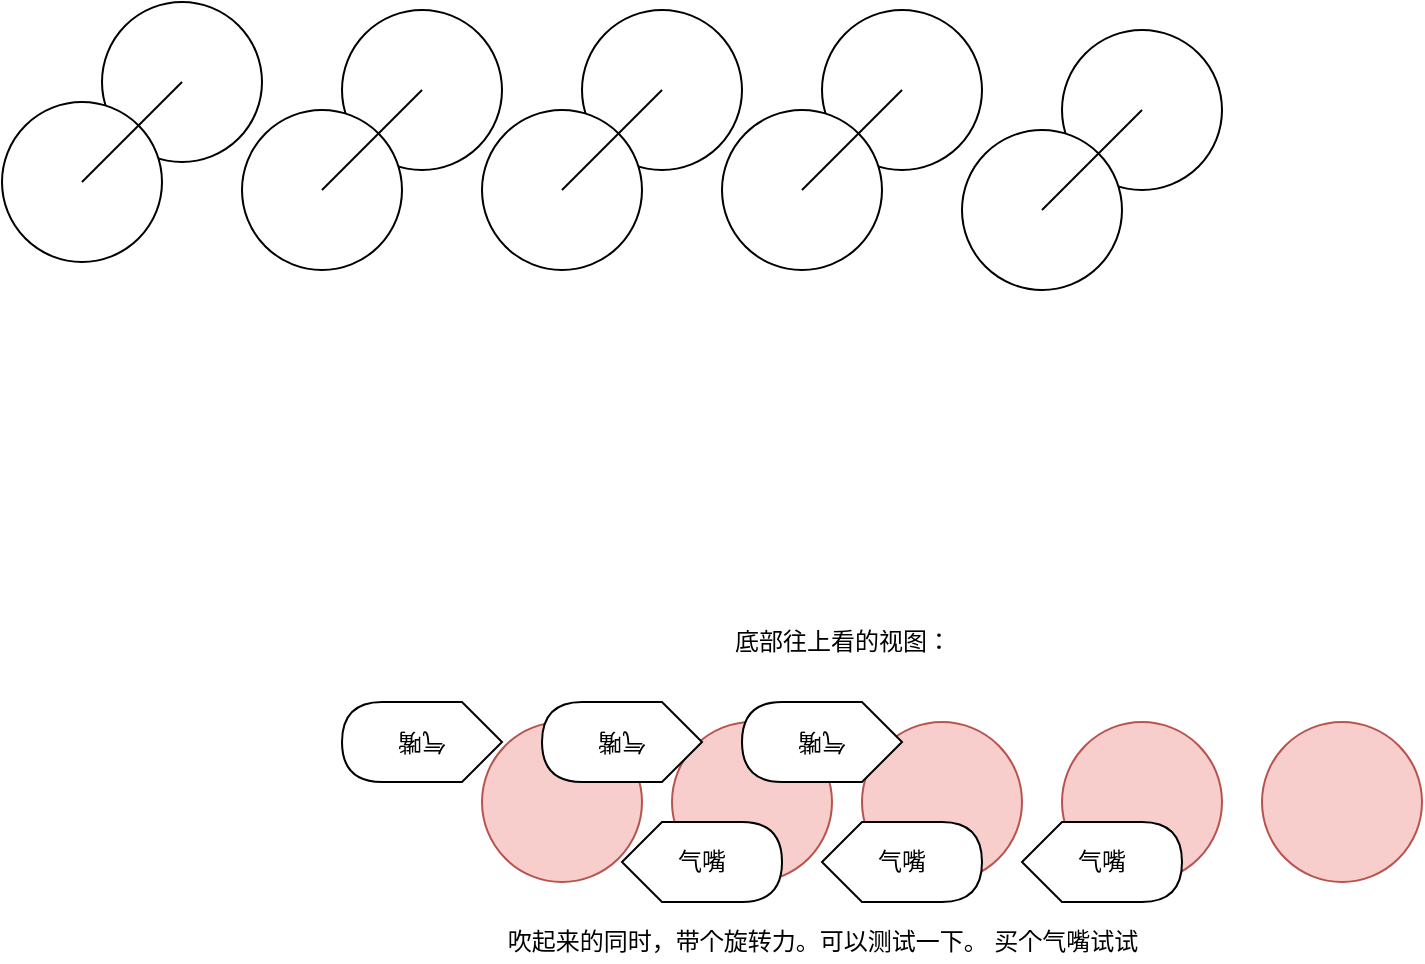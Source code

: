 <mxfile version="13.7.9" type="github">
  <diagram id="6MgH4Fzq1EQ53hq7Mwng" name="Page-1">
    <mxGraphModel dx="1416" dy="1163" grid="1" gridSize="10" guides="1" tooltips="1" connect="1" arrows="1" fold="1" page="1" pageScale="1" pageWidth="1169" pageHeight="827" math="0" shadow="0">
      <root>
        <mxCell id="0" />
        <mxCell id="1" parent="0" />
        <mxCell id="s7AvnVAK4RiwC3oDzTE4-4" value="" style="group" vertex="1" connectable="0" parent="1">
          <mxGeometry x="210" y="280" width="130" height="130" as="geometry" />
        </mxCell>
        <mxCell id="s7AvnVAK4RiwC3oDzTE4-1" value="" style="ellipse;whiteSpace=wrap;html=1;aspect=fixed;" vertex="1" parent="s7AvnVAK4RiwC3oDzTE4-4">
          <mxGeometry x="50" width="80" height="80" as="geometry" />
        </mxCell>
        <mxCell id="s7AvnVAK4RiwC3oDzTE4-2" value="" style="ellipse;whiteSpace=wrap;html=1;aspect=fixed;" vertex="1" parent="s7AvnVAK4RiwC3oDzTE4-4">
          <mxGeometry y="50" width="80" height="80" as="geometry" />
        </mxCell>
        <mxCell id="s7AvnVAK4RiwC3oDzTE4-3" value="" style="endArrow=none;html=1;" edge="1" parent="s7AvnVAK4RiwC3oDzTE4-4">
          <mxGeometry width="50" height="50" relative="1" as="geometry">
            <mxPoint x="40" y="90" as="sourcePoint" />
            <mxPoint x="90" y="40" as="targetPoint" />
          </mxGeometry>
        </mxCell>
        <mxCell id="s7AvnVAK4RiwC3oDzTE4-5" value="" style="group" vertex="1" connectable="0" parent="1">
          <mxGeometry x="330" y="284" width="130" height="130" as="geometry" />
        </mxCell>
        <mxCell id="s7AvnVAK4RiwC3oDzTE4-6" value="" style="ellipse;whiteSpace=wrap;html=1;aspect=fixed;" vertex="1" parent="s7AvnVAK4RiwC3oDzTE4-5">
          <mxGeometry x="50" width="80" height="80" as="geometry" />
        </mxCell>
        <mxCell id="s7AvnVAK4RiwC3oDzTE4-7" value="" style="ellipse;whiteSpace=wrap;html=1;aspect=fixed;" vertex="1" parent="s7AvnVAK4RiwC3oDzTE4-5">
          <mxGeometry y="50" width="80" height="80" as="geometry" />
        </mxCell>
        <mxCell id="s7AvnVAK4RiwC3oDzTE4-8" value="" style="endArrow=none;html=1;" edge="1" parent="s7AvnVAK4RiwC3oDzTE4-5">
          <mxGeometry width="50" height="50" relative="1" as="geometry">
            <mxPoint x="40" y="90" as="sourcePoint" />
            <mxPoint x="90" y="40" as="targetPoint" />
          </mxGeometry>
        </mxCell>
        <mxCell id="s7AvnVAK4RiwC3oDzTE4-9" value="" style="group" vertex="1" connectable="0" parent="1">
          <mxGeometry x="450" y="284" width="130" height="130" as="geometry" />
        </mxCell>
        <mxCell id="s7AvnVAK4RiwC3oDzTE4-10" value="" style="ellipse;whiteSpace=wrap;html=1;aspect=fixed;" vertex="1" parent="s7AvnVAK4RiwC3oDzTE4-9">
          <mxGeometry x="50" width="80" height="80" as="geometry" />
        </mxCell>
        <mxCell id="s7AvnVAK4RiwC3oDzTE4-11" value="" style="ellipse;whiteSpace=wrap;html=1;aspect=fixed;" vertex="1" parent="s7AvnVAK4RiwC3oDzTE4-9">
          <mxGeometry y="50" width="80" height="80" as="geometry" />
        </mxCell>
        <mxCell id="s7AvnVAK4RiwC3oDzTE4-12" value="" style="endArrow=none;html=1;" edge="1" parent="s7AvnVAK4RiwC3oDzTE4-9">
          <mxGeometry width="50" height="50" relative="1" as="geometry">
            <mxPoint x="40" y="90" as="sourcePoint" />
            <mxPoint x="90" y="40" as="targetPoint" />
          </mxGeometry>
        </mxCell>
        <mxCell id="s7AvnVAK4RiwC3oDzTE4-13" value="" style="group" vertex="1" connectable="0" parent="1">
          <mxGeometry x="570" y="284" width="130" height="130" as="geometry" />
        </mxCell>
        <mxCell id="s7AvnVAK4RiwC3oDzTE4-14" value="" style="ellipse;whiteSpace=wrap;html=1;aspect=fixed;" vertex="1" parent="s7AvnVAK4RiwC3oDzTE4-13">
          <mxGeometry x="50" width="80" height="80" as="geometry" />
        </mxCell>
        <mxCell id="s7AvnVAK4RiwC3oDzTE4-15" value="" style="ellipse;whiteSpace=wrap;html=1;aspect=fixed;" vertex="1" parent="s7AvnVAK4RiwC3oDzTE4-13">
          <mxGeometry y="50" width="80" height="80" as="geometry" />
        </mxCell>
        <mxCell id="s7AvnVAK4RiwC3oDzTE4-16" value="" style="endArrow=none;html=1;" edge="1" parent="s7AvnVAK4RiwC3oDzTE4-13">
          <mxGeometry width="50" height="50" relative="1" as="geometry">
            <mxPoint x="40" y="90" as="sourcePoint" />
            <mxPoint x="90" y="40" as="targetPoint" />
          </mxGeometry>
        </mxCell>
        <mxCell id="s7AvnVAK4RiwC3oDzTE4-17" value="" style="group" vertex="1" connectable="0" parent="1">
          <mxGeometry x="690" y="294" width="130" height="130" as="geometry" />
        </mxCell>
        <mxCell id="s7AvnVAK4RiwC3oDzTE4-18" value="" style="ellipse;whiteSpace=wrap;html=1;aspect=fixed;" vertex="1" parent="s7AvnVAK4RiwC3oDzTE4-17">
          <mxGeometry x="50" width="80" height="80" as="geometry" />
        </mxCell>
        <mxCell id="s7AvnVAK4RiwC3oDzTE4-19" value="" style="ellipse;whiteSpace=wrap;html=1;aspect=fixed;" vertex="1" parent="s7AvnVAK4RiwC3oDzTE4-17">
          <mxGeometry y="50" width="80" height="80" as="geometry" />
        </mxCell>
        <mxCell id="s7AvnVAK4RiwC3oDzTE4-20" value="" style="endArrow=none;html=1;" edge="1" parent="s7AvnVAK4RiwC3oDzTE4-17">
          <mxGeometry width="50" height="50" relative="1" as="geometry">
            <mxPoint x="40" y="90" as="sourcePoint" />
            <mxPoint x="90" y="40" as="targetPoint" />
          </mxGeometry>
        </mxCell>
        <mxCell id="s7AvnVAK4RiwC3oDzTE4-24" value="" style="ellipse;whiteSpace=wrap;html=1;aspect=fixed;fillColor=#f8cecc;strokeColor=#b85450;" vertex="1" parent="1">
          <mxGeometry x="450" y="640" width="80" height="80" as="geometry" />
        </mxCell>
        <mxCell id="s7AvnVAK4RiwC3oDzTE4-25" value="" style="ellipse;whiteSpace=wrap;html=1;aspect=fixed;fillColor=#f8cecc;strokeColor=#b85450;" vertex="1" parent="1">
          <mxGeometry x="545" y="640" width="80" height="80" as="geometry" />
        </mxCell>
        <mxCell id="s7AvnVAK4RiwC3oDzTE4-26" value="" style="ellipse;whiteSpace=wrap;html=1;aspect=fixed;fillColor=#f8cecc;strokeColor=#b85450;" vertex="1" parent="1">
          <mxGeometry x="640" y="640" width="80" height="80" as="geometry" />
        </mxCell>
        <mxCell id="s7AvnVAK4RiwC3oDzTE4-27" value="" style="ellipse;whiteSpace=wrap;html=1;aspect=fixed;fillColor=#f8cecc;strokeColor=#b85450;" vertex="1" parent="1">
          <mxGeometry x="740" y="640" width="80" height="80" as="geometry" />
        </mxCell>
        <mxCell id="s7AvnVAK4RiwC3oDzTE4-28" value="" style="ellipse;whiteSpace=wrap;html=1;aspect=fixed;fillColor=#f8cecc;strokeColor=#b85450;" vertex="1" parent="1">
          <mxGeometry x="840" y="640" width="80" height="80" as="geometry" />
        </mxCell>
        <mxCell id="s7AvnVAK4RiwC3oDzTE4-23" value="气嘴" style="shape=display;whiteSpace=wrap;html=1;rotation=-180;" vertex="1" parent="1">
          <mxGeometry x="380" y="630" width="80" height="40" as="geometry" />
        </mxCell>
        <mxCell id="s7AvnVAK4RiwC3oDzTE4-22" value="气嘴" style="shape=display;whiteSpace=wrap;html=1;rotation=0;" vertex="1" parent="1">
          <mxGeometry x="520" y="690" width="80" height="40" as="geometry" />
        </mxCell>
        <mxCell id="s7AvnVAK4RiwC3oDzTE4-29" value="气嘴" style="shape=display;whiteSpace=wrap;html=1;rotation=-180;" vertex="1" parent="1">
          <mxGeometry x="480" y="630" width="80" height="40" as="geometry" />
        </mxCell>
        <mxCell id="s7AvnVAK4RiwC3oDzTE4-30" value="气嘴" style="shape=display;whiteSpace=wrap;html=1;rotation=0;" vertex="1" parent="1">
          <mxGeometry x="620" y="690" width="80" height="40" as="geometry" />
        </mxCell>
        <mxCell id="s7AvnVAK4RiwC3oDzTE4-31" value="气嘴" style="shape=display;whiteSpace=wrap;html=1;rotation=-180;" vertex="1" parent="1">
          <mxGeometry x="580" y="630" width="80" height="40" as="geometry" />
        </mxCell>
        <mxCell id="s7AvnVAK4RiwC3oDzTE4-32" value="气嘴" style="shape=display;whiteSpace=wrap;html=1;rotation=0;" vertex="1" parent="1">
          <mxGeometry x="720" y="690" width="80" height="40" as="geometry" />
        </mxCell>
        <mxCell id="s7AvnVAK4RiwC3oDzTE4-33" value="底部往上看的视图：" style="text;html=1;resizable=0;autosize=1;align=center;verticalAlign=middle;points=[];fillColor=none;strokeColor=none;rounded=0;" vertex="1" parent="1">
          <mxGeometry x="570" y="590" width="120" height="20" as="geometry" />
        </mxCell>
        <mxCell id="s7AvnVAK4RiwC3oDzTE4-34" value="吹起来的同时，带个旋转力。可以测试一下。 买个气嘴试试" style="text;html=1;resizable=0;autosize=1;align=center;verticalAlign=middle;points=[];fillColor=none;strokeColor=none;rounded=0;" vertex="1" parent="1">
          <mxGeometry x="455" y="740" width="330" height="20" as="geometry" />
        </mxCell>
      </root>
    </mxGraphModel>
  </diagram>
</mxfile>
